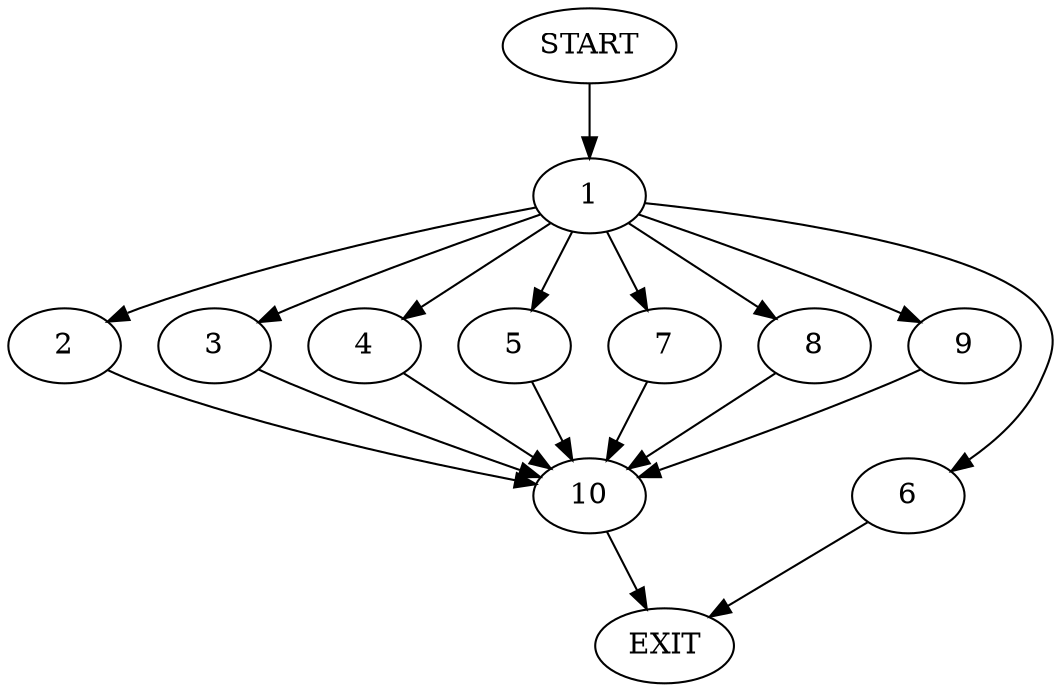 digraph {
0 [label="START"]
11 [label="EXIT"]
0 -> 1
1 -> 2
1 -> 3
1 -> 4
1 -> 5
1 -> 6
1 -> 7
1 -> 8
1 -> 9
6 -> 11
4 -> 10
9 -> 10
7 -> 10
2 -> 10
8 -> 10
3 -> 10
5 -> 10
10 -> 11
}
